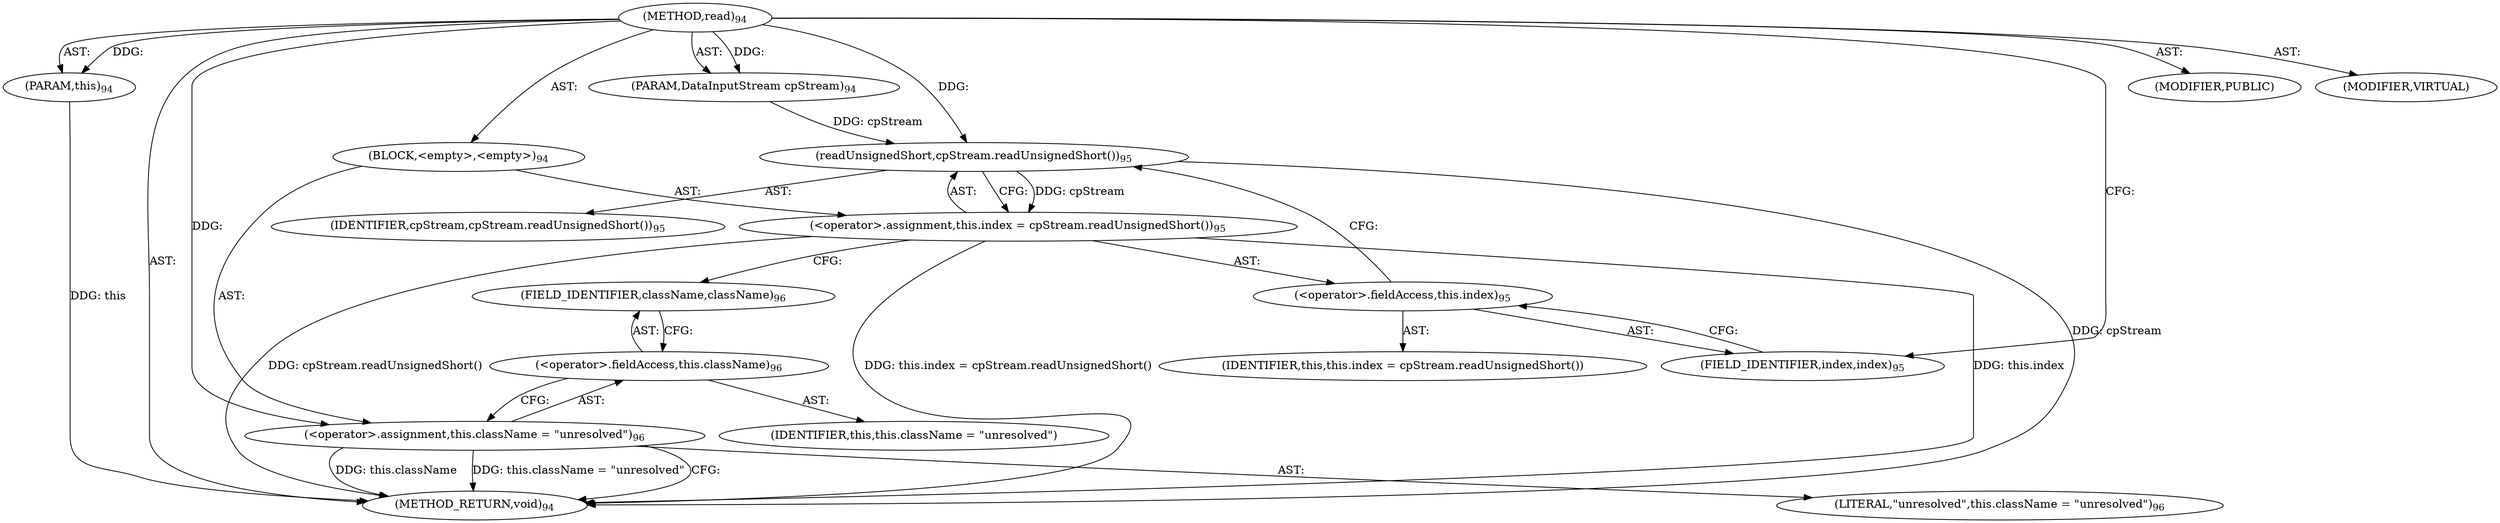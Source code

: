 digraph "read" {  
"111669149697" [label = <(METHOD,read)<SUB>94</SUB>> ]
"115964116993" [label = <(PARAM,this)<SUB>94</SUB>> ]
"115964116994" [label = <(PARAM,DataInputStream cpStream)<SUB>94</SUB>> ]
"25769803777" [label = <(BLOCK,&lt;empty&gt;,&lt;empty&gt;)<SUB>94</SUB>> ]
"30064771073" [label = <(&lt;operator&gt;.assignment,this.index = cpStream.readUnsignedShort())<SUB>95</SUB>> ]
"30064771074" [label = <(&lt;operator&gt;.fieldAccess,this.index)<SUB>95</SUB>> ]
"68719476738" [label = <(IDENTIFIER,this,this.index = cpStream.readUnsignedShort())> ]
"55834574848" [label = <(FIELD_IDENTIFIER,index,index)<SUB>95</SUB>> ]
"30064771075" [label = <(readUnsignedShort,cpStream.readUnsignedShort())<SUB>95</SUB>> ]
"68719476739" [label = <(IDENTIFIER,cpStream,cpStream.readUnsignedShort())<SUB>95</SUB>> ]
"30064771076" [label = <(&lt;operator&gt;.assignment,this.className = &quot;unresolved&quot;)<SUB>96</SUB>> ]
"30064771077" [label = <(&lt;operator&gt;.fieldAccess,this.className)<SUB>96</SUB>> ]
"68719476740" [label = <(IDENTIFIER,this,this.className = &quot;unresolved&quot;)> ]
"55834574849" [label = <(FIELD_IDENTIFIER,className,className)<SUB>96</SUB>> ]
"90194313217" [label = <(LITERAL,&quot;unresolved&quot;,this.className = &quot;unresolved&quot;)<SUB>96</SUB>> ]
"133143986180" [label = <(MODIFIER,PUBLIC)> ]
"133143986181" [label = <(MODIFIER,VIRTUAL)> ]
"128849018881" [label = <(METHOD_RETURN,void)<SUB>94</SUB>> ]
  "111669149697" -> "115964116993"  [ label = "AST: "] 
  "111669149697" -> "115964116994"  [ label = "AST: "] 
  "111669149697" -> "25769803777"  [ label = "AST: "] 
  "111669149697" -> "133143986180"  [ label = "AST: "] 
  "111669149697" -> "133143986181"  [ label = "AST: "] 
  "111669149697" -> "128849018881"  [ label = "AST: "] 
  "25769803777" -> "30064771073"  [ label = "AST: "] 
  "25769803777" -> "30064771076"  [ label = "AST: "] 
  "30064771073" -> "30064771074"  [ label = "AST: "] 
  "30064771073" -> "30064771075"  [ label = "AST: "] 
  "30064771074" -> "68719476738"  [ label = "AST: "] 
  "30064771074" -> "55834574848"  [ label = "AST: "] 
  "30064771075" -> "68719476739"  [ label = "AST: "] 
  "30064771076" -> "30064771077"  [ label = "AST: "] 
  "30064771076" -> "90194313217"  [ label = "AST: "] 
  "30064771077" -> "68719476740"  [ label = "AST: "] 
  "30064771077" -> "55834574849"  [ label = "AST: "] 
  "30064771073" -> "55834574849"  [ label = "CFG: "] 
  "30064771076" -> "128849018881"  [ label = "CFG: "] 
  "30064771074" -> "30064771075"  [ label = "CFG: "] 
  "30064771075" -> "30064771073"  [ label = "CFG: "] 
  "30064771077" -> "30064771076"  [ label = "CFG: "] 
  "55834574848" -> "30064771074"  [ label = "CFG: "] 
  "55834574849" -> "30064771077"  [ label = "CFG: "] 
  "111669149697" -> "55834574848"  [ label = "CFG: "] 
  "115964116993" -> "128849018881"  [ label = "DDG: this"] 
  "30064771073" -> "128849018881"  [ label = "DDG: this.index"] 
  "30064771075" -> "128849018881"  [ label = "DDG: cpStream"] 
  "30064771073" -> "128849018881"  [ label = "DDG: cpStream.readUnsignedShort()"] 
  "30064771073" -> "128849018881"  [ label = "DDG: this.index = cpStream.readUnsignedShort()"] 
  "30064771076" -> "128849018881"  [ label = "DDG: this.className"] 
  "30064771076" -> "128849018881"  [ label = "DDG: this.className = &quot;unresolved&quot;"] 
  "111669149697" -> "115964116993"  [ label = "DDG: "] 
  "111669149697" -> "115964116994"  [ label = "DDG: "] 
  "30064771075" -> "30064771073"  [ label = "DDG: cpStream"] 
  "111669149697" -> "30064771076"  [ label = "DDG: "] 
  "115964116994" -> "30064771075"  [ label = "DDG: cpStream"] 
  "111669149697" -> "30064771075"  [ label = "DDG: "] 
}
